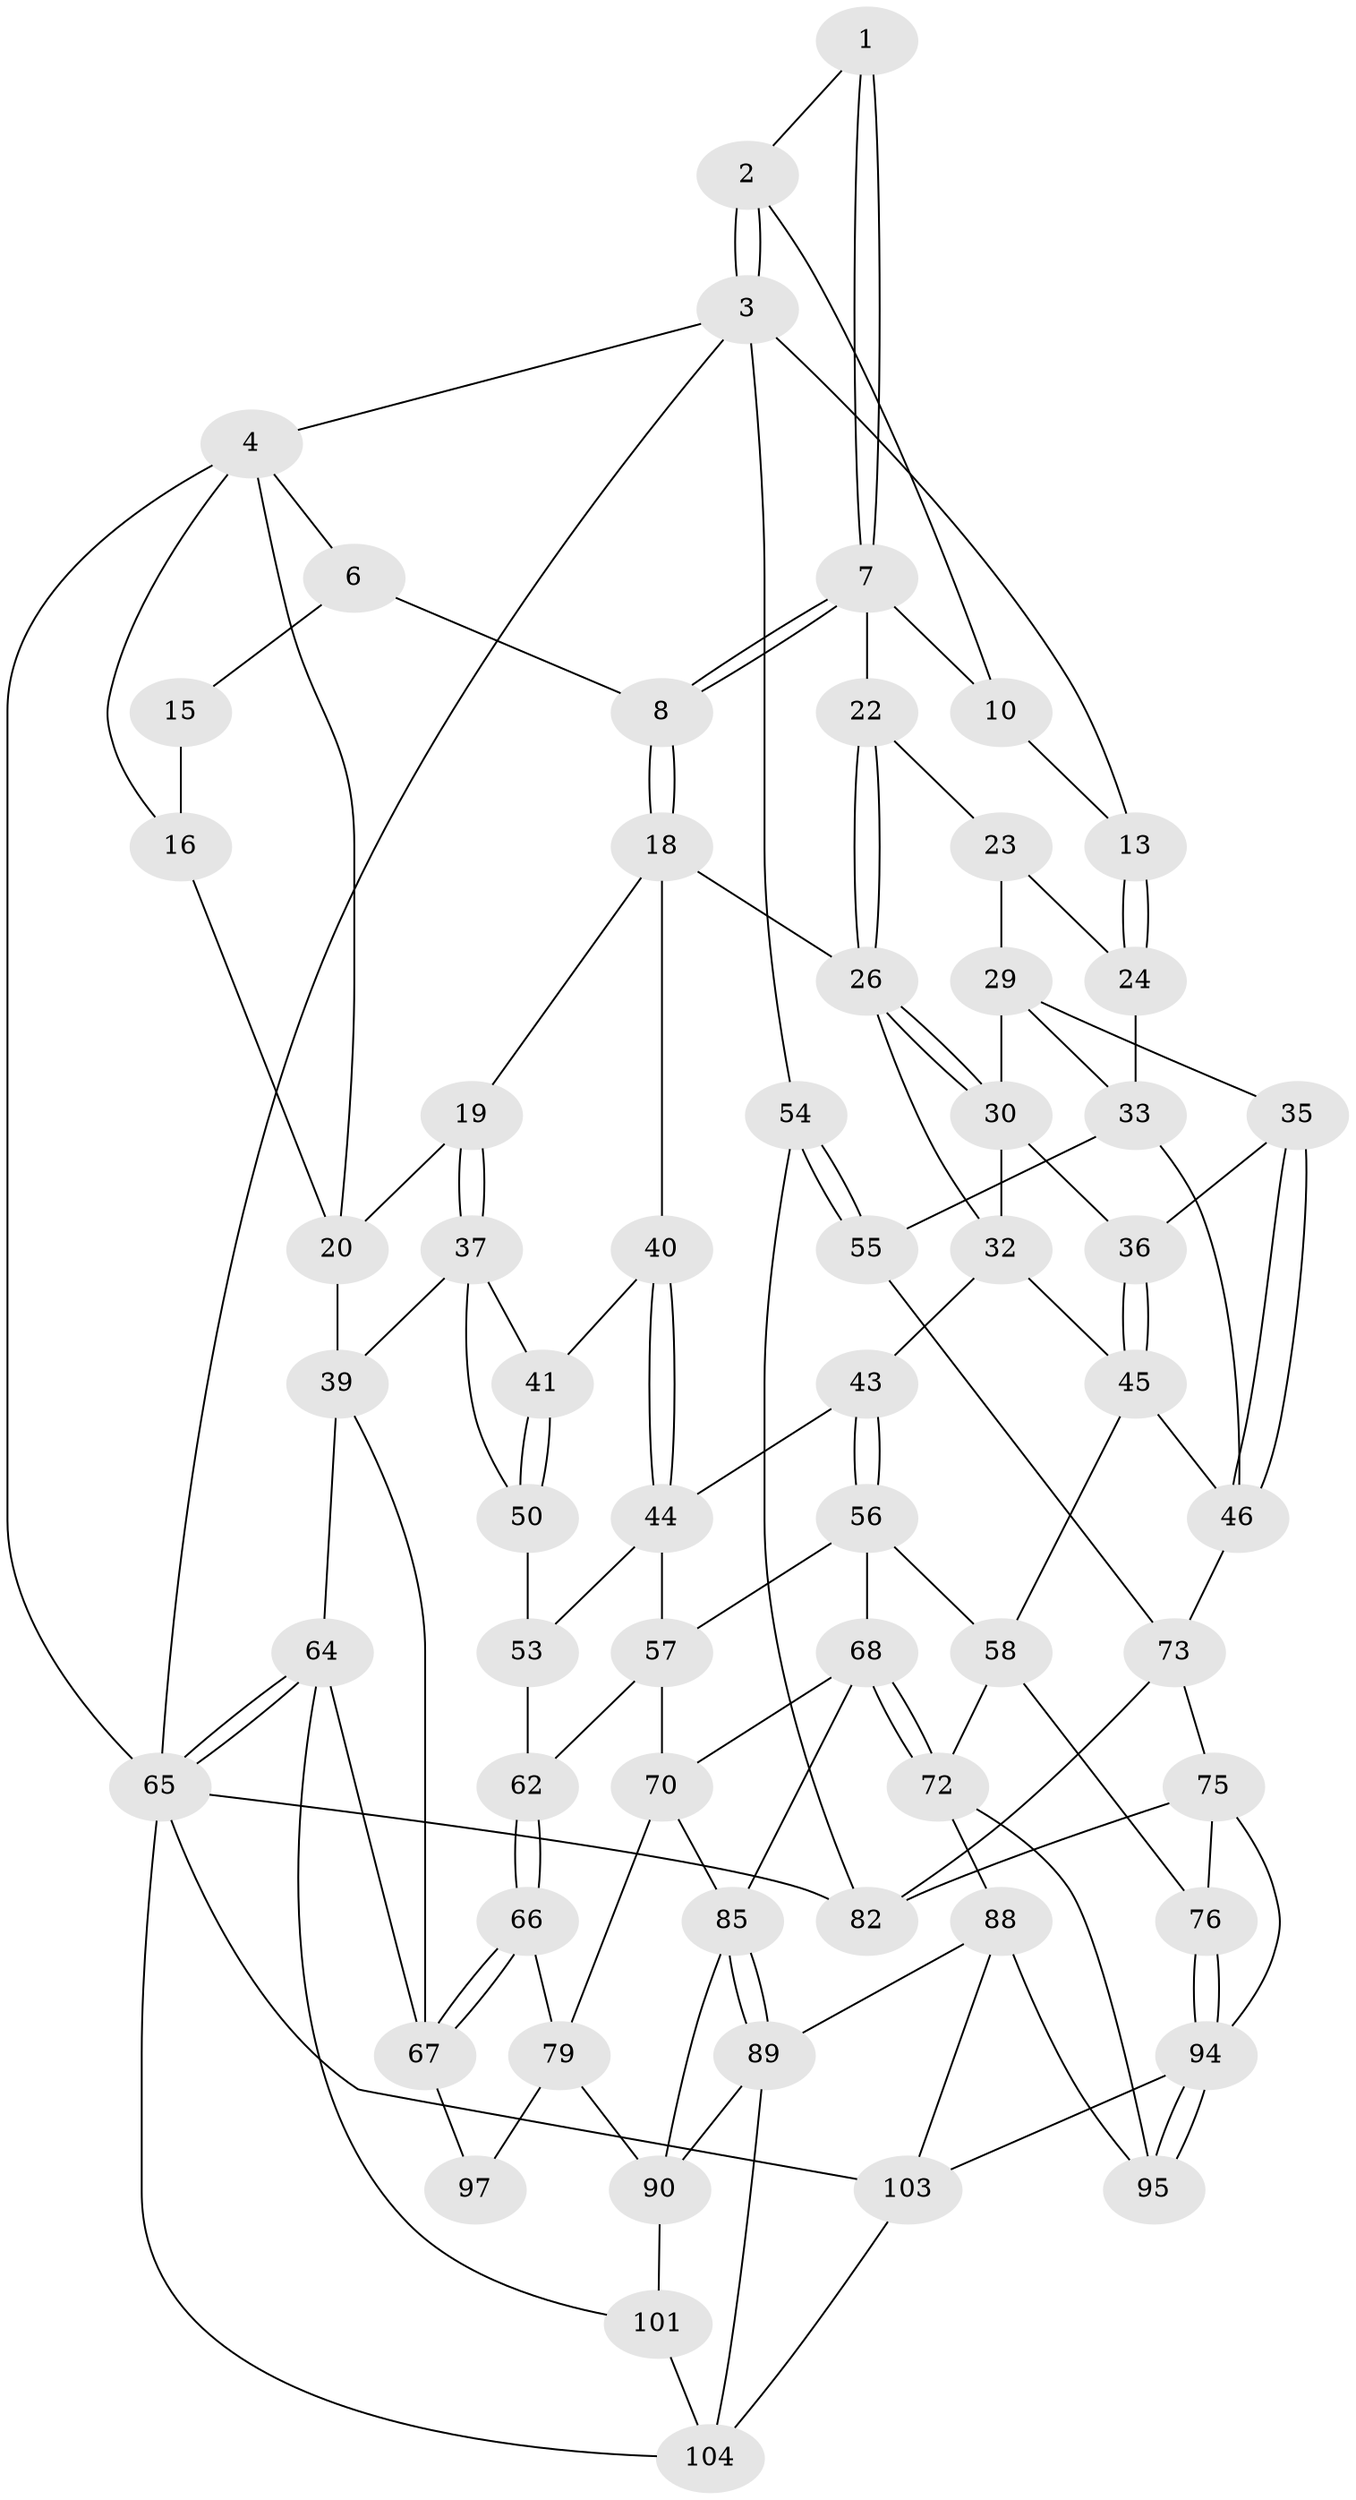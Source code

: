 // Generated by graph-tools (version 1.1) at 2025/24/03/03/25 07:24:37]
// undirected, 62 vertices, 132 edges
graph export_dot {
graph [start="1"]
  node [color=gray90,style=filled];
  1 [pos="+0.6570956328152218+0"];
  2 [pos="+0.7837972294691744+0"];
  3 [pos="+1+0",super="+14"];
  4 [pos="+0+0",super="+5"];
  6 [pos="+0.4639952666651712+0",super="+9"];
  7 [pos="+0.6327475998495737+0.09821061720952186",super="+11"];
  8 [pos="+0.49996798663591474+0.16538308721773945"];
  10 [pos="+0.8595746249714423+0.0037817700526351613",super="+12"];
  13 [pos="+1+0.23890188011896785"];
  15 [pos="+0.3990982705655873+0.11132306295109656"];
  16 [pos="+0.12107397204921919+0",super="+17"];
  18 [pos="+0.49461493127319595+0.20572039110388596",super="+28"];
  19 [pos="+0.31442624207636116+0.2722090176124068"];
  20 [pos="+0.3070751951735205+0.18830105992882526",super="+21"];
  22 [pos="+0.7033994027531616+0.17364583556737068"];
  23 [pos="+0.857244351643826+0.12627089619539106",super="+25"];
  24 [pos="+1+0.27566407079757366"];
  26 [pos="+0.7053959738750479+0.20960416550778568",super="+27"];
  29 [pos="+0.7764221455590904+0.28677201049817264",super="+34"];
  30 [pos="+0.7298551108030307+0.2692793806456117",super="+31"];
  32 [pos="+0.6228712050229811+0.38507729295100634",super="+42"];
  33 [pos="+0.8898469767130294+0.39218090652788473",super="+48"];
  35 [pos="+0.7820576936485463+0.37902162290079666"];
  36 [pos="+0.7386753147787982+0.38320327480572647"];
  37 [pos="+0.31038331470570935+0.28304919022454683",super="+38"];
  39 [pos="+0+0.09632902415802719",super="+63"];
  40 [pos="+0.520036906683168+0.2979058203778017"];
  41 [pos="+0.3644427761606009+0.3394890237213817"];
  43 [pos="+0.5803677588447189+0.3858032685540354"];
  44 [pos="+0.5369328657029081+0.3387068446230003",super="+52"];
  45 [pos="+0.6773778672627331+0.45820942268749637",super="+47"];
  46 [pos="+0.7741818388361312+0.5624390933890047",super="+49"];
  50 [pos="+0.38002894403327775+0.41774281913980066",super="+51"];
  53 [pos="+0.39399168456112144+0.435547467399942",super="+60"];
  54 [pos="+1+0.5178356951679204",super="+81"];
  55 [pos="+1+0.5244230547834239",super="+77"];
  56 [pos="+0.4671016715442406+0.5485936252721002",super="+59"];
  57 [pos="+0.4279941747751032+0.5419762331724505",super="+61"];
  58 [pos="+0.7167546125946239+0.567756989795277",super="+71"];
  62 [pos="+0.1862627059287442+0.5622579445770945"];
  64 [pos="+0+0.6476997900597237",super="+100"];
  65 [pos="+0+1",super="+83"];
  66 [pos="+0+0.6225552876492925",super="+80"];
  67 [pos="+0+0.6226719086385372",super="+98"];
  68 [pos="+0.5219595652396773+0.7105003497545427",super="+69"];
  70 [pos="+0.306784248339222+0.6713916724143172",super="+78"];
  72 [pos="+0.5735318841638463+0.7386363565767615",super="+87"];
  73 [pos="+0.8462838113737035+0.6570006787395056",super="+74"];
  75 [pos="+0.8474629458617584+0.719288374599197",super="+93"];
  76 [pos="+0.7372918167336276+0.7909761098379311"];
  79 [pos="+0.2555526932009596+0.7816243857456182",super="+92"];
  82 [pos="+1+0.8012876984163302",super="+84"];
  85 [pos="+0.43024919217543706+0.821045184118508",super="+86"];
  88 [pos="+0.467390686053002+0.8531542584791898",super="+102"];
  89 [pos="+0.4314621597139788+0.8320745755446086",super="+99"];
  90 [pos="+0.3177107906239893+0.9000897927171472",super="+91"];
  94 [pos="+0.6868586214766549+0.929120718219921",super="+96"];
  95 [pos="+0.6582508952826631+0.9611428078742119"];
  97 [pos="+0.16948889543460974+0.8178308260271673"];
  101 [pos="+0.11646001567247176+1"];
  103 [pos="+0.6149605569897063+1",super="+105"];
  104 [pos="+0.4894959320800376+1",super="+106"];
  1 -- 2;
  1 -- 7;
  1 -- 7;
  2 -- 3;
  2 -- 3;
  2 -- 10;
  3 -- 4;
  3 -- 13;
  3 -- 54;
  3 -- 65;
  4 -- 65;
  4 -- 20;
  4 -- 16;
  4 -- 6;
  6 -- 8;
  6 -- 15;
  7 -- 8;
  7 -- 8;
  7 -- 10;
  7 -- 22;
  8 -- 18;
  8 -- 18;
  10 -- 13;
  13 -- 24;
  13 -- 24;
  15 -- 16;
  16 -- 20;
  18 -- 19;
  18 -- 40;
  18 -- 26;
  19 -- 20;
  19 -- 37;
  19 -- 37;
  20 -- 39;
  22 -- 23;
  22 -- 26;
  22 -- 26;
  23 -- 24;
  23 -- 29;
  24 -- 33;
  26 -- 30;
  26 -- 30;
  26 -- 32;
  29 -- 30;
  29 -- 33;
  29 -- 35;
  30 -- 32;
  30 -- 36;
  32 -- 43;
  32 -- 45;
  33 -- 46;
  33 -- 55;
  35 -- 36;
  35 -- 46;
  35 -- 46;
  36 -- 45;
  36 -- 45;
  37 -- 41;
  37 -- 50;
  37 -- 39;
  39 -- 64;
  39 -- 67;
  40 -- 41;
  40 -- 44;
  40 -- 44;
  41 -- 50;
  41 -- 50;
  43 -- 44;
  43 -- 56;
  43 -- 56;
  44 -- 57;
  44 -- 53;
  45 -- 58;
  45 -- 46;
  46 -- 73;
  50 -- 53 [weight=2];
  53 -- 62;
  54 -- 55 [weight=2];
  54 -- 55;
  54 -- 82;
  55 -- 73;
  56 -- 57;
  56 -- 58;
  56 -- 68;
  57 -- 62;
  57 -- 70;
  58 -- 72;
  58 -- 76;
  62 -- 66;
  62 -- 66;
  64 -- 65;
  64 -- 65;
  64 -- 67;
  64 -- 101;
  65 -- 104;
  65 -- 103;
  65 -- 82;
  66 -- 67;
  66 -- 67;
  66 -- 79;
  67 -- 97;
  68 -- 72;
  68 -- 72;
  68 -- 85;
  68 -- 70;
  70 -- 85;
  70 -- 79;
  72 -- 88;
  72 -- 95;
  73 -- 82;
  73 -- 75;
  75 -- 76;
  75 -- 82;
  75 -- 94;
  76 -- 94;
  76 -- 94;
  79 -- 97;
  79 -- 90;
  85 -- 89;
  85 -- 89;
  85 -- 90;
  88 -- 89;
  88 -- 103;
  88 -- 95;
  89 -- 104;
  89 -- 90;
  90 -- 101;
  94 -- 95;
  94 -- 95;
  94 -- 103;
  101 -- 104;
  103 -- 104;
}
